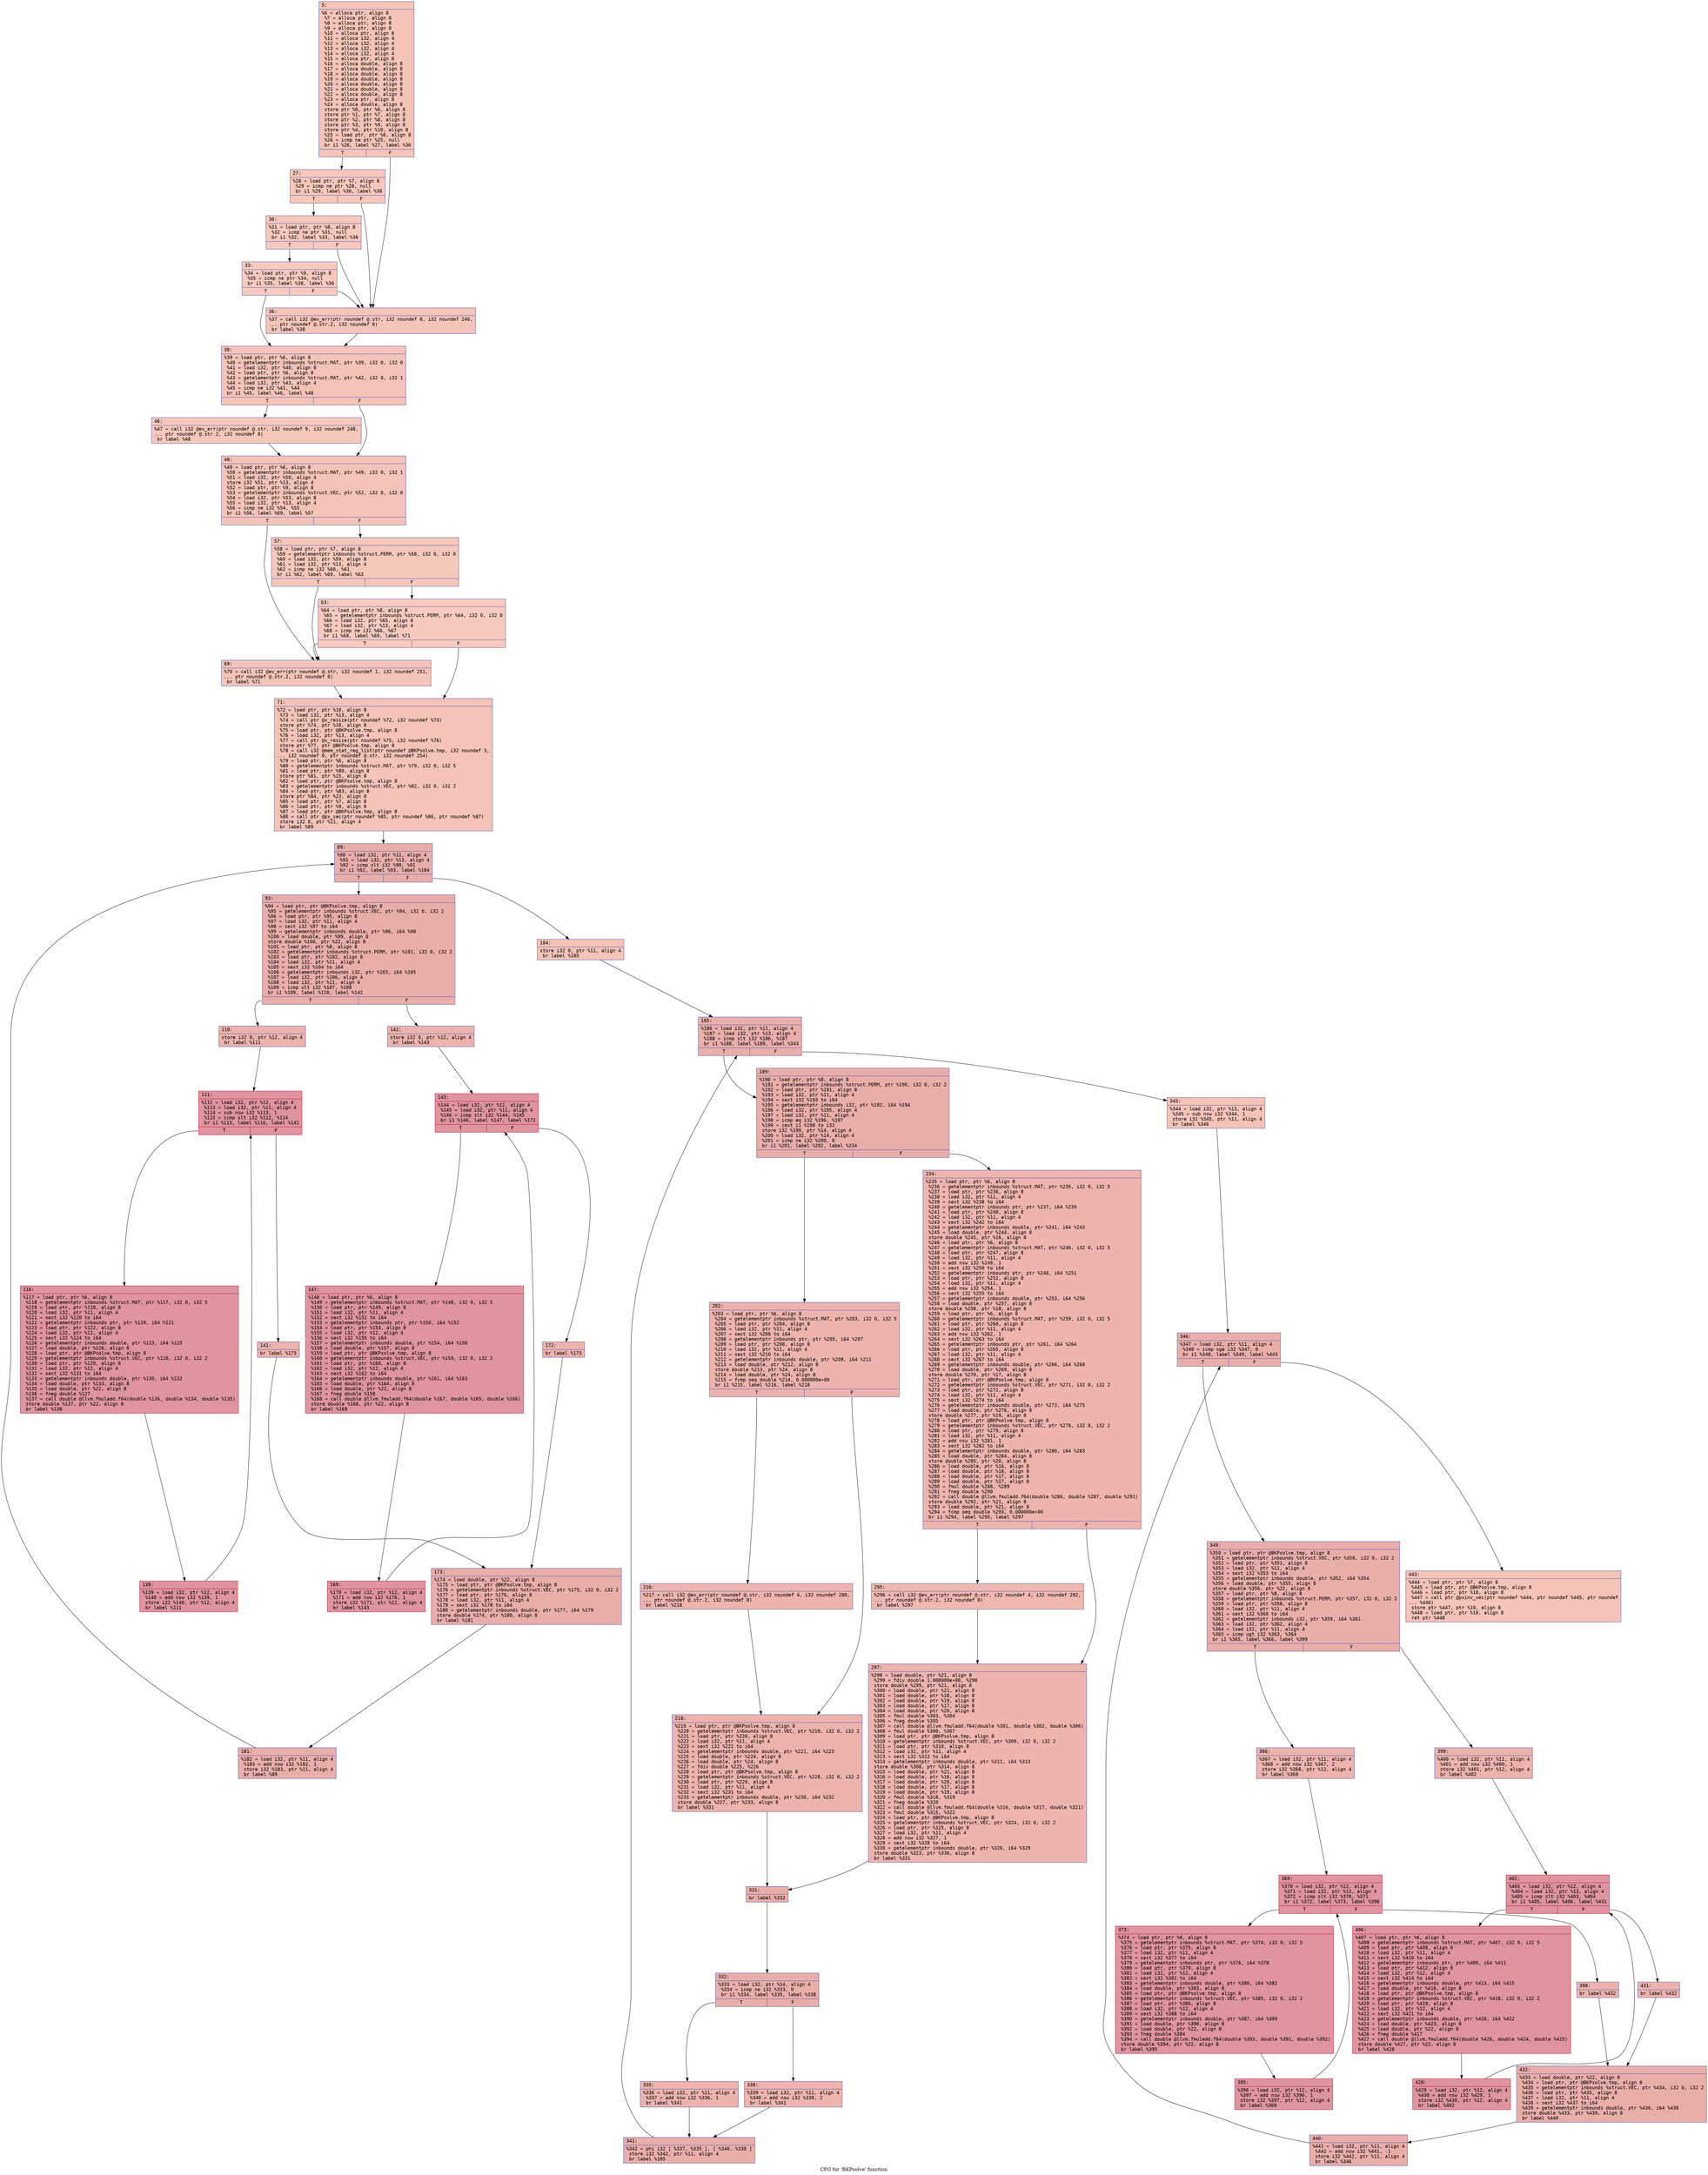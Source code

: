digraph "CFG for 'BKPsolve' function" {
	label="CFG for 'BKPsolve' function";

	Node0x600001813d90 [shape=record,color="#3d50c3ff", style=filled, fillcolor="#e8765c70" fontname="Courier",label="{5:\l|  %6 = alloca ptr, align 8\l  %7 = alloca ptr, align 8\l  %8 = alloca ptr, align 8\l  %9 = alloca ptr, align 8\l  %10 = alloca ptr, align 8\l  %11 = alloca i32, align 4\l  %12 = alloca i32, align 4\l  %13 = alloca i32, align 4\l  %14 = alloca i32, align 4\l  %15 = alloca ptr, align 8\l  %16 = alloca double, align 8\l  %17 = alloca double, align 8\l  %18 = alloca double, align 8\l  %19 = alloca double, align 8\l  %20 = alloca double, align 8\l  %21 = alloca double, align 8\l  %22 = alloca double, align 8\l  %23 = alloca ptr, align 8\l  %24 = alloca double, align 8\l  store ptr %0, ptr %6, align 8\l  store ptr %1, ptr %7, align 8\l  store ptr %2, ptr %8, align 8\l  store ptr %3, ptr %9, align 8\l  store ptr %4, ptr %10, align 8\l  %25 = load ptr, ptr %6, align 8\l  %26 = icmp ne ptr %25, null\l  br i1 %26, label %27, label %36\l|{<s0>T|<s1>F}}"];
	Node0x600001813d90:s0 -> Node0x600001813de0[tooltip="5 -> 27\nProbability 62.50%" ];
	Node0x600001813d90:s1 -> Node0x600001813ed0[tooltip="5 -> 36\nProbability 37.50%" ];
	Node0x600001813de0 [shape=record,color="#3d50c3ff", style=filled, fillcolor="#ec7f6370" fontname="Courier",label="{27:\l|  %28 = load ptr, ptr %7, align 8\l  %29 = icmp ne ptr %28, null\l  br i1 %29, label %30, label %36\l|{<s0>T|<s1>F}}"];
	Node0x600001813de0:s0 -> Node0x600001813e30[tooltip="27 -> 30\nProbability 62.50%" ];
	Node0x600001813de0:s1 -> Node0x600001813ed0[tooltip="27 -> 36\nProbability 37.50%" ];
	Node0x600001813e30 [shape=record,color="#3d50c3ff", style=filled, fillcolor="#ed836670" fontname="Courier",label="{30:\l|  %31 = load ptr, ptr %8, align 8\l  %32 = icmp ne ptr %31, null\l  br i1 %32, label %33, label %36\l|{<s0>T|<s1>F}}"];
	Node0x600001813e30:s0 -> Node0x600001813e80[tooltip="30 -> 33\nProbability 62.50%" ];
	Node0x600001813e30:s1 -> Node0x600001813ed0[tooltip="30 -> 36\nProbability 37.50%" ];
	Node0x600001813e80 [shape=record,color="#3d50c3ff", style=filled, fillcolor="#ef886b70" fontname="Courier",label="{33:\l|  %34 = load ptr, ptr %9, align 8\l  %35 = icmp ne ptr %34, null\l  br i1 %35, label %38, label %36\l|{<s0>T|<s1>F}}"];
	Node0x600001813e80:s0 -> Node0x600001813f20[tooltip="33 -> 38\nProbability 62.50%" ];
	Node0x600001813e80:s1 -> Node0x600001813ed0[tooltip="33 -> 36\nProbability 37.50%" ];
	Node0x600001813ed0 [shape=record,color="#3d50c3ff", style=filled, fillcolor="#e97a5f70" fontname="Courier",label="{36:\l|  %37 = call i32 @ev_err(ptr noundef @.str, i32 noundef 8, i32 noundef 246,\l... ptr noundef @.str.2, i32 noundef 0)\l  br label %38\l}"];
	Node0x600001813ed0 -> Node0x600001813f20[tooltip="36 -> 38\nProbability 100.00%" ];
	Node0x600001813f20 [shape=record,color="#3d50c3ff", style=filled, fillcolor="#e8765c70" fontname="Courier",label="{38:\l|  %39 = load ptr, ptr %6, align 8\l  %40 = getelementptr inbounds %struct.MAT, ptr %39, i32 0, i32 0\l  %41 = load i32, ptr %40, align 8\l  %42 = load ptr, ptr %6, align 8\l  %43 = getelementptr inbounds %struct.MAT, ptr %42, i32 0, i32 1\l  %44 = load i32, ptr %43, align 4\l  %45 = icmp ne i32 %41, %44\l  br i1 %45, label %46, label %48\l|{<s0>T|<s1>F}}"];
	Node0x600001813f20:s0 -> Node0x600001813f70[tooltip="38 -> 46\nProbability 50.00%" ];
	Node0x600001813f20:s1 -> Node0x600001814000[tooltip="38 -> 48\nProbability 50.00%" ];
	Node0x600001813f70 [shape=record,color="#3d50c3ff", style=filled, fillcolor="#ec7f6370" fontname="Courier",label="{46:\l|  %47 = call i32 @ev_err(ptr noundef @.str, i32 noundef 9, i32 noundef 248,\l... ptr noundef @.str.2, i32 noundef 0)\l  br label %48\l}"];
	Node0x600001813f70 -> Node0x600001814000[tooltip="46 -> 48\nProbability 100.00%" ];
	Node0x600001814000 [shape=record,color="#3d50c3ff", style=filled, fillcolor="#e8765c70" fontname="Courier",label="{48:\l|  %49 = load ptr, ptr %6, align 8\l  %50 = getelementptr inbounds %struct.MAT, ptr %49, i32 0, i32 1\l  %51 = load i32, ptr %50, align 4\l  store i32 %51, ptr %13, align 4\l  %52 = load ptr, ptr %9, align 8\l  %53 = getelementptr inbounds %struct.VEC, ptr %52, i32 0, i32 0\l  %54 = load i32, ptr %53, align 8\l  %55 = load i32, ptr %13, align 4\l  %56 = icmp ne i32 %54, %55\l  br i1 %56, label %69, label %57\l|{<s0>T|<s1>F}}"];
	Node0x600001814000:s0 -> Node0x6000018140f0[tooltip="48 -> 69\nProbability 50.00%" ];
	Node0x600001814000:s1 -> Node0x600001814050[tooltip="48 -> 57\nProbability 50.00%" ];
	Node0x600001814050 [shape=record,color="#3d50c3ff", style=filled, fillcolor="#ec7f6370" fontname="Courier",label="{57:\l|  %58 = load ptr, ptr %7, align 8\l  %59 = getelementptr inbounds %struct.PERM, ptr %58, i32 0, i32 0\l  %60 = load i32, ptr %59, align 8\l  %61 = load i32, ptr %13, align 4\l  %62 = icmp ne i32 %60, %61\l  br i1 %62, label %69, label %63\l|{<s0>T|<s1>F}}"];
	Node0x600001814050:s0 -> Node0x6000018140f0[tooltip="57 -> 69\nProbability 50.00%" ];
	Node0x600001814050:s1 -> Node0x6000018140a0[tooltip="57 -> 63\nProbability 50.00%" ];
	Node0x6000018140a0 [shape=record,color="#3d50c3ff", style=filled, fillcolor="#ef886b70" fontname="Courier",label="{63:\l|  %64 = load ptr, ptr %8, align 8\l  %65 = getelementptr inbounds %struct.PERM, ptr %64, i32 0, i32 0\l  %66 = load i32, ptr %65, align 8\l  %67 = load i32, ptr %13, align 4\l  %68 = icmp ne i32 %66, %67\l  br i1 %68, label %69, label %71\l|{<s0>T|<s1>F}}"];
	Node0x6000018140a0:s0 -> Node0x6000018140f0[tooltip="63 -> 69\nProbability 50.00%" ];
	Node0x6000018140a0:s1 -> Node0x600001814140[tooltip="63 -> 71\nProbability 50.00%" ];
	Node0x6000018140f0 [shape=record,color="#3d50c3ff", style=filled, fillcolor="#e97a5f70" fontname="Courier",label="{69:\l|  %70 = call i32 @ev_err(ptr noundef @.str, i32 noundef 1, i32 noundef 251,\l... ptr noundef @.str.2, i32 noundef 0)\l  br label %71\l}"];
	Node0x6000018140f0 -> Node0x600001814140[tooltip="69 -> 71\nProbability 100.00%" ];
	Node0x600001814140 [shape=record,color="#3d50c3ff", style=filled, fillcolor="#e8765c70" fontname="Courier",label="{71:\l|  %72 = load ptr, ptr %10, align 8\l  %73 = load i32, ptr %13, align 4\l  %74 = call ptr @v_resize(ptr noundef %72, i32 noundef %73)\l  store ptr %74, ptr %10, align 8\l  %75 = load ptr, ptr @BKPsolve.tmp, align 8\l  %76 = load i32, ptr %13, align 4\l  %77 = call ptr @v_resize(ptr noundef %75, i32 noundef %76)\l  store ptr %77, ptr @BKPsolve.tmp, align 8\l  %78 = call i32 @mem_stat_reg_list(ptr noundef @BKPsolve.tmp, i32 noundef 3,\l... i32 noundef 0, ptr noundef @.str, i32 noundef 254)\l  %79 = load ptr, ptr %6, align 8\l  %80 = getelementptr inbounds %struct.MAT, ptr %79, i32 0, i32 5\l  %81 = load ptr, ptr %80, align 8\l  store ptr %81, ptr %15, align 8\l  %82 = load ptr, ptr @BKPsolve.tmp, align 8\l  %83 = getelementptr inbounds %struct.VEC, ptr %82, i32 0, i32 2\l  %84 = load ptr, ptr %83, align 8\l  store ptr %84, ptr %23, align 8\l  %85 = load ptr, ptr %7, align 8\l  %86 = load ptr, ptr %9, align 8\l  %87 = load ptr, ptr @BKPsolve.tmp, align 8\l  %88 = call ptr @px_vec(ptr noundef %85, ptr noundef %86, ptr noundef %87)\l  store i32 0, ptr %11, align 4\l  br label %89\l}"];
	Node0x600001814140 -> Node0x600001814190[tooltip="71 -> 89\nProbability 100.00%" ];
	Node0x600001814190 [shape=record,color="#3d50c3ff", style=filled, fillcolor="#d0473d70" fontname="Courier",label="{89:\l|  %90 = load i32, ptr %11, align 4\l  %91 = load i32, ptr %13, align 4\l  %92 = icmp slt i32 %90, %91\l  br i1 %92, label %93, label %184\l|{<s0>T|<s1>F}}"];
	Node0x600001814190:s0 -> Node0x6000018141e0[tooltip="89 -> 93\nProbability 96.88%" ];
	Node0x600001814190:s1 -> Node0x6000018145f0[tooltip="89 -> 184\nProbability 3.12%" ];
	Node0x6000018141e0 [shape=record,color="#3d50c3ff", style=filled, fillcolor="#d0473d70" fontname="Courier",label="{93:\l|  %94 = load ptr, ptr @BKPsolve.tmp, align 8\l  %95 = getelementptr inbounds %struct.VEC, ptr %94, i32 0, i32 2\l  %96 = load ptr, ptr %95, align 8\l  %97 = load i32, ptr %11, align 4\l  %98 = sext i32 %97 to i64\l  %99 = getelementptr inbounds double, ptr %96, i64 %98\l  %100 = load double, ptr %99, align 8\l  store double %100, ptr %22, align 8\l  %101 = load ptr, ptr %8, align 8\l  %102 = getelementptr inbounds %struct.PERM, ptr %101, i32 0, i32 2\l  %103 = load ptr, ptr %102, align 8\l  %104 = load i32, ptr %11, align 4\l  %105 = sext i32 %104 to i64\l  %106 = getelementptr inbounds i32, ptr %103, i64 %105\l  %107 = load i32, ptr %106, align 4\l  %108 = load i32, ptr %11, align 4\l  %109 = icmp ult i32 %107, %108\l  br i1 %109, label %110, label %142\l|{<s0>T|<s1>F}}"];
	Node0x6000018141e0:s0 -> Node0x600001814230[tooltip="93 -> 110\nProbability 50.00%" ];
	Node0x6000018141e0:s1 -> Node0x6000018143c0[tooltip="93 -> 142\nProbability 50.00%" ];
	Node0x600001814230 [shape=record,color="#3d50c3ff", style=filled, fillcolor="#d6524470" fontname="Courier",label="{110:\l|  store i32 0, ptr %12, align 4\l  br label %111\l}"];
	Node0x600001814230 -> Node0x600001814280[tooltip="110 -> 111\nProbability 100.00%" ];
	Node0x600001814280 [shape=record,color="#b70d28ff", style=filled, fillcolor="#b70d2870" fontname="Courier",label="{111:\l|  %112 = load i32, ptr %12, align 4\l  %113 = load i32, ptr %11, align 4\l  %114 = sub nsw i32 %113, 1\l  %115 = icmp slt i32 %112, %114\l  br i1 %115, label %116, label %141\l|{<s0>T|<s1>F}}"];
	Node0x600001814280:s0 -> Node0x6000018142d0[tooltip="111 -> 116\nProbability 96.88%" ];
	Node0x600001814280:s1 -> Node0x600001814370[tooltip="111 -> 141\nProbability 3.12%" ];
	Node0x6000018142d0 [shape=record,color="#b70d28ff", style=filled, fillcolor="#b70d2870" fontname="Courier",label="{116:\l|  %117 = load ptr, ptr %6, align 8\l  %118 = getelementptr inbounds %struct.MAT, ptr %117, i32 0, i32 5\l  %119 = load ptr, ptr %118, align 8\l  %120 = load i32, ptr %11, align 4\l  %121 = sext i32 %120 to i64\l  %122 = getelementptr inbounds ptr, ptr %119, i64 %121\l  %123 = load ptr, ptr %122, align 8\l  %124 = load i32, ptr %12, align 4\l  %125 = sext i32 %124 to i64\l  %126 = getelementptr inbounds double, ptr %123, i64 %125\l  %127 = load double, ptr %126, align 8\l  %128 = load ptr, ptr @BKPsolve.tmp, align 8\l  %129 = getelementptr inbounds %struct.VEC, ptr %128, i32 0, i32 2\l  %130 = load ptr, ptr %129, align 8\l  %131 = load i32, ptr %12, align 4\l  %132 = sext i32 %131 to i64\l  %133 = getelementptr inbounds double, ptr %130, i64 %132\l  %134 = load double, ptr %133, align 8\l  %135 = load double, ptr %22, align 8\l  %136 = fneg double %127\l  %137 = call double @llvm.fmuladd.f64(double %136, double %134, double %135)\l  store double %137, ptr %22, align 8\l  br label %138\l}"];
	Node0x6000018142d0 -> Node0x600001814320[tooltip="116 -> 138\nProbability 100.00%" ];
	Node0x600001814320 [shape=record,color="#b70d28ff", style=filled, fillcolor="#b70d2870" fontname="Courier",label="{138:\l|  %139 = load i32, ptr %12, align 4\l  %140 = add nsw i32 %139, 1\l  store i32 %140, ptr %12, align 4\l  br label %111\l}"];
	Node0x600001814320 -> Node0x600001814280[tooltip="138 -> 111\nProbability 100.00%" ];
	Node0x600001814370 [shape=record,color="#3d50c3ff", style=filled, fillcolor="#d6524470" fontname="Courier",label="{141:\l|  br label %173\l}"];
	Node0x600001814370 -> Node0x600001814550[tooltip="141 -> 173\nProbability 100.00%" ];
	Node0x6000018143c0 [shape=record,color="#3d50c3ff", style=filled, fillcolor="#d6524470" fontname="Courier",label="{142:\l|  store i32 0, ptr %12, align 4\l  br label %143\l}"];
	Node0x6000018143c0 -> Node0x600001814410[tooltip="142 -> 143\nProbability 100.00%" ];
	Node0x600001814410 [shape=record,color="#b70d28ff", style=filled, fillcolor="#b70d2870" fontname="Courier",label="{143:\l|  %144 = load i32, ptr %12, align 4\l  %145 = load i32, ptr %11, align 4\l  %146 = icmp slt i32 %144, %145\l  br i1 %146, label %147, label %172\l|{<s0>T|<s1>F}}"];
	Node0x600001814410:s0 -> Node0x600001814460[tooltip="143 -> 147\nProbability 96.88%" ];
	Node0x600001814410:s1 -> Node0x600001814500[tooltip="143 -> 172\nProbability 3.12%" ];
	Node0x600001814460 [shape=record,color="#b70d28ff", style=filled, fillcolor="#b70d2870" fontname="Courier",label="{147:\l|  %148 = load ptr, ptr %6, align 8\l  %149 = getelementptr inbounds %struct.MAT, ptr %148, i32 0, i32 5\l  %150 = load ptr, ptr %149, align 8\l  %151 = load i32, ptr %11, align 4\l  %152 = sext i32 %151 to i64\l  %153 = getelementptr inbounds ptr, ptr %150, i64 %152\l  %154 = load ptr, ptr %153, align 8\l  %155 = load i32, ptr %12, align 4\l  %156 = sext i32 %155 to i64\l  %157 = getelementptr inbounds double, ptr %154, i64 %156\l  %158 = load double, ptr %157, align 8\l  %159 = load ptr, ptr @BKPsolve.tmp, align 8\l  %160 = getelementptr inbounds %struct.VEC, ptr %159, i32 0, i32 2\l  %161 = load ptr, ptr %160, align 8\l  %162 = load i32, ptr %12, align 4\l  %163 = sext i32 %162 to i64\l  %164 = getelementptr inbounds double, ptr %161, i64 %163\l  %165 = load double, ptr %164, align 8\l  %166 = load double, ptr %22, align 8\l  %167 = fneg double %158\l  %168 = call double @llvm.fmuladd.f64(double %167, double %165, double %166)\l  store double %168, ptr %22, align 8\l  br label %169\l}"];
	Node0x600001814460 -> Node0x6000018144b0[tooltip="147 -> 169\nProbability 100.00%" ];
	Node0x6000018144b0 [shape=record,color="#b70d28ff", style=filled, fillcolor="#b70d2870" fontname="Courier",label="{169:\l|  %170 = load i32, ptr %12, align 4\l  %171 = add nsw i32 %170, 1\l  store i32 %171, ptr %12, align 4\l  br label %143\l}"];
	Node0x6000018144b0 -> Node0x600001814410[tooltip="169 -> 143\nProbability 100.00%" ];
	Node0x600001814500 [shape=record,color="#3d50c3ff", style=filled, fillcolor="#d6524470" fontname="Courier",label="{172:\l|  br label %173\l}"];
	Node0x600001814500 -> Node0x600001814550[tooltip="172 -> 173\nProbability 100.00%" ];
	Node0x600001814550 [shape=record,color="#3d50c3ff", style=filled, fillcolor="#d0473d70" fontname="Courier",label="{173:\l|  %174 = load double, ptr %22, align 8\l  %175 = load ptr, ptr @BKPsolve.tmp, align 8\l  %176 = getelementptr inbounds %struct.VEC, ptr %175, i32 0, i32 2\l  %177 = load ptr, ptr %176, align 8\l  %178 = load i32, ptr %11, align 4\l  %179 = sext i32 %178 to i64\l  %180 = getelementptr inbounds double, ptr %177, i64 %179\l  store double %174, ptr %180, align 8\l  br label %181\l}"];
	Node0x600001814550 -> Node0x6000018145a0[tooltip="173 -> 181\nProbability 100.00%" ];
	Node0x6000018145a0 [shape=record,color="#3d50c3ff", style=filled, fillcolor="#d0473d70" fontname="Courier",label="{181:\l|  %182 = load i32, ptr %11, align 4\l  %183 = add nsw i32 %182, 1\l  store i32 %183, ptr %11, align 4\l  br label %89\l}"];
	Node0x6000018145a0 -> Node0x600001814190[tooltip="181 -> 89\nProbability 100.00%" ];
	Node0x6000018145f0 [shape=record,color="#3d50c3ff", style=filled, fillcolor="#e8765c70" fontname="Courier",label="{184:\l|  store i32 0, ptr %11, align 4\l  br label %185\l}"];
	Node0x6000018145f0 -> Node0x600001814640[tooltip="184 -> 185\nProbability 100.00%" ];
	Node0x600001814640 [shape=record,color="#3d50c3ff", style=filled, fillcolor="#d0473d70" fontname="Courier",label="{185:\l|  %186 = load i32, ptr %11, align 4\l  %187 = load i32, ptr %13, align 4\l  %188 = icmp slt i32 %186, %187\l  br i1 %188, label %189, label %343\l|{<s0>T|<s1>F}}"];
	Node0x600001814640:s0 -> Node0x600001814690[tooltip="185 -> 189\nProbability 96.88%" ];
	Node0x600001814640:s1 -> Node0x600001814a50[tooltip="185 -> 343\nProbability 3.12%" ];
	Node0x600001814690 [shape=record,color="#3d50c3ff", style=filled, fillcolor="#d0473d70" fontname="Courier",label="{189:\l|  %190 = load ptr, ptr %8, align 8\l  %191 = getelementptr inbounds %struct.PERM, ptr %190, i32 0, i32 2\l  %192 = load ptr, ptr %191, align 8\l  %193 = load i32, ptr %11, align 4\l  %194 = sext i32 %193 to i64\l  %195 = getelementptr inbounds i32, ptr %192, i64 %194\l  %196 = load i32, ptr %195, align 4\l  %197 = load i32, ptr %11, align 4\l  %198 = icmp eq i32 %196, %197\l  %199 = zext i1 %198 to i32\l  store i32 %199, ptr %14, align 4\l  %200 = load i32, ptr %14, align 4\l  %201 = icmp ne i32 %200, 0\l  br i1 %201, label %202, label %234\l|{<s0>T|<s1>F}}"];
	Node0x600001814690:s0 -> Node0x6000018146e0[tooltip="189 -> 202\nProbability 62.50%" ];
	Node0x600001814690:s1 -> Node0x6000018147d0[tooltip="189 -> 234\nProbability 37.50%" ];
	Node0x6000018146e0 [shape=record,color="#3d50c3ff", style=filled, fillcolor="#d6524470" fontname="Courier",label="{202:\l|  %203 = load ptr, ptr %6, align 8\l  %204 = getelementptr inbounds %struct.MAT, ptr %203, i32 0, i32 5\l  %205 = load ptr, ptr %204, align 8\l  %206 = load i32, ptr %11, align 4\l  %207 = sext i32 %206 to i64\l  %208 = getelementptr inbounds ptr, ptr %205, i64 %207\l  %209 = load ptr, ptr %208, align 8\l  %210 = load i32, ptr %11, align 4\l  %211 = sext i32 %210 to i64\l  %212 = getelementptr inbounds double, ptr %209, i64 %211\l  %213 = load double, ptr %212, align 8\l  store double %213, ptr %24, align 8\l  %214 = load double, ptr %24, align 8\l  %215 = fcmp oeq double %214, 0.000000e+00\l  br i1 %215, label %216, label %218\l|{<s0>T|<s1>F}}"];
	Node0x6000018146e0:s0 -> Node0x600001814730[tooltip="202 -> 216\nProbability 62.50%" ];
	Node0x6000018146e0:s1 -> Node0x600001814780[tooltip="202 -> 218\nProbability 37.50%" ];
	Node0x600001814730 [shape=record,color="#3d50c3ff", style=filled, fillcolor="#d8564670" fontname="Courier",label="{216:\l|  %217 = call i32 @ev_err(ptr noundef @.str, i32 noundef 4, i32 noundef 280,\l... ptr noundef @.str.2, i32 noundef 0)\l  br label %218\l}"];
	Node0x600001814730 -> Node0x600001814780[tooltip="216 -> 218\nProbability 100.00%" ];
	Node0x600001814780 [shape=record,color="#3d50c3ff", style=filled, fillcolor="#d6524470" fontname="Courier",label="{218:\l|  %219 = load ptr, ptr @BKPsolve.tmp, align 8\l  %220 = getelementptr inbounds %struct.VEC, ptr %219, i32 0, i32 2\l  %221 = load ptr, ptr %220, align 8\l  %222 = load i32, ptr %11, align 4\l  %223 = sext i32 %222 to i64\l  %224 = getelementptr inbounds double, ptr %221, i64 %223\l  %225 = load double, ptr %224, align 8\l  %226 = load double, ptr %24, align 8\l  %227 = fdiv double %225, %226\l  %228 = load ptr, ptr @BKPsolve.tmp, align 8\l  %229 = getelementptr inbounds %struct.VEC, ptr %228, i32 0, i32 2\l  %230 = load ptr, ptr %229, align 8\l  %231 = load i32, ptr %11, align 4\l  %232 = sext i32 %231 to i64\l  %233 = getelementptr inbounds double, ptr %230, i64 %232\l  store double %227, ptr %233, align 8\l  br label %331\l}"];
	Node0x600001814780 -> Node0x6000018148c0[tooltip="218 -> 331\nProbability 100.00%" ];
	Node0x6000018147d0 [shape=record,color="#3d50c3ff", style=filled, fillcolor="#d8564670" fontname="Courier",label="{234:\l|  %235 = load ptr, ptr %6, align 8\l  %236 = getelementptr inbounds %struct.MAT, ptr %235, i32 0, i32 5\l  %237 = load ptr, ptr %236, align 8\l  %238 = load i32, ptr %11, align 4\l  %239 = sext i32 %238 to i64\l  %240 = getelementptr inbounds ptr, ptr %237, i64 %239\l  %241 = load ptr, ptr %240, align 8\l  %242 = load i32, ptr %11, align 4\l  %243 = sext i32 %242 to i64\l  %244 = getelementptr inbounds double, ptr %241, i64 %243\l  %245 = load double, ptr %244, align 8\l  store double %245, ptr %16, align 8\l  %246 = load ptr, ptr %6, align 8\l  %247 = getelementptr inbounds %struct.MAT, ptr %246, i32 0, i32 5\l  %248 = load ptr, ptr %247, align 8\l  %249 = load i32, ptr %11, align 4\l  %250 = add nsw i32 %249, 1\l  %251 = sext i32 %250 to i64\l  %252 = getelementptr inbounds ptr, ptr %248, i64 %251\l  %253 = load ptr, ptr %252, align 8\l  %254 = load i32, ptr %11, align 4\l  %255 = add nsw i32 %254, 1\l  %256 = sext i32 %255 to i64\l  %257 = getelementptr inbounds double, ptr %253, i64 %256\l  %258 = load double, ptr %257, align 8\l  store double %258, ptr %18, align 8\l  %259 = load ptr, ptr %6, align 8\l  %260 = getelementptr inbounds %struct.MAT, ptr %259, i32 0, i32 5\l  %261 = load ptr, ptr %260, align 8\l  %262 = load i32, ptr %11, align 4\l  %263 = add nsw i32 %262, 1\l  %264 = sext i32 %263 to i64\l  %265 = getelementptr inbounds ptr, ptr %261, i64 %264\l  %266 = load ptr, ptr %265, align 8\l  %267 = load i32, ptr %11, align 4\l  %268 = sext i32 %267 to i64\l  %269 = getelementptr inbounds double, ptr %266, i64 %268\l  %270 = load double, ptr %269, align 8\l  store double %270, ptr %17, align 8\l  %271 = load ptr, ptr @BKPsolve.tmp, align 8\l  %272 = getelementptr inbounds %struct.VEC, ptr %271, i32 0, i32 2\l  %273 = load ptr, ptr %272, align 8\l  %274 = load i32, ptr %11, align 4\l  %275 = sext i32 %274 to i64\l  %276 = getelementptr inbounds double, ptr %273, i64 %275\l  %277 = load double, ptr %276, align 8\l  store double %277, ptr %19, align 8\l  %278 = load ptr, ptr @BKPsolve.tmp, align 8\l  %279 = getelementptr inbounds %struct.VEC, ptr %278, i32 0, i32 2\l  %280 = load ptr, ptr %279, align 8\l  %281 = load i32, ptr %11, align 4\l  %282 = add nsw i32 %281, 1\l  %283 = sext i32 %282 to i64\l  %284 = getelementptr inbounds double, ptr %280, i64 %283\l  %285 = load double, ptr %284, align 8\l  store double %285, ptr %20, align 8\l  %286 = load double, ptr %16, align 8\l  %287 = load double, ptr %18, align 8\l  %288 = load double, ptr %17, align 8\l  %289 = load double, ptr %17, align 8\l  %290 = fmul double %288, %289\l  %291 = fneg double %290\l  %292 = call double @llvm.fmuladd.f64(double %286, double %287, double %291)\l  store double %292, ptr %21, align 8\l  %293 = load double, ptr %21, align 8\l  %294 = fcmp oeq double %293, 0.000000e+00\l  br i1 %294, label %295, label %297\l|{<s0>T|<s1>F}}"];
	Node0x6000018147d0:s0 -> Node0x600001814820[tooltip="234 -> 295\nProbability 62.50%" ];
	Node0x6000018147d0:s1 -> Node0x600001814870[tooltip="234 -> 297\nProbability 37.50%" ];
	Node0x600001814820 [shape=record,color="#3d50c3ff", style=filled, fillcolor="#dc5d4a70" fontname="Courier",label="{295:\l|  %296 = call i32 @ev_err(ptr noundef @.str, i32 noundef 4, i32 noundef 292,\l... ptr noundef @.str.2, i32 noundef 0)\l  br label %297\l}"];
	Node0x600001814820 -> Node0x600001814870[tooltip="295 -> 297\nProbability 100.00%" ];
	Node0x600001814870 [shape=record,color="#3d50c3ff", style=filled, fillcolor="#d8564670" fontname="Courier",label="{297:\l|  %298 = load double, ptr %21, align 8\l  %299 = fdiv double 1.000000e+00, %298\l  store double %299, ptr %21, align 8\l  %300 = load double, ptr %21, align 8\l  %301 = load double, ptr %18, align 8\l  %302 = load double, ptr %19, align 8\l  %303 = load double, ptr %17, align 8\l  %304 = load double, ptr %20, align 8\l  %305 = fmul double %303, %304\l  %306 = fneg double %305\l  %307 = call double @llvm.fmuladd.f64(double %301, double %302, double %306)\l  %308 = fmul double %300, %307\l  %309 = load ptr, ptr @BKPsolve.tmp, align 8\l  %310 = getelementptr inbounds %struct.VEC, ptr %309, i32 0, i32 2\l  %311 = load ptr, ptr %310, align 8\l  %312 = load i32, ptr %11, align 4\l  %313 = sext i32 %312 to i64\l  %314 = getelementptr inbounds double, ptr %311, i64 %313\l  store double %308, ptr %314, align 8\l  %315 = load double, ptr %21, align 8\l  %316 = load double, ptr %16, align 8\l  %317 = load double, ptr %20, align 8\l  %318 = load double, ptr %17, align 8\l  %319 = load double, ptr %19, align 8\l  %320 = fmul double %318, %319\l  %321 = fneg double %320\l  %322 = call double @llvm.fmuladd.f64(double %316, double %317, double %321)\l  %323 = fmul double %315, %322\l  %324 = load ptr, ptr @BKPsolve.tmp, align 8\l  %325 = getelementptr inbounds %struct.VEC, ptr %324, i32 0, i32 2\l  %326 = load ptr, ptr %325, align 8\l  %327 = load i32, ptr %11, align 4\l  %328 = add nsw i32 %327, 1\l  %329 = sext i32 %328 to i64\l  %330 = getelementptr inbounds double, ptr %326, i64 %329\l  store double %323, ptr %330, align 8\l  br label %331\l}"];
	Node0x600001814870 -> Node0x6000018148c0[tooltip="297 -> 331\nProbability 100.00%" ];
	Node0x6000018148c0 [shape=record,color="#3d50c3ff", style=filled, fillcolor="#d0473d70" fontname="Courier",label="{331:\l|  br label %332\l}"];
	Node0x6000018148c0 -> Node0x600001814910[tooltip="331 -> 332\nProbability 100.00%" ];
	Node0x600001814910 [shape=record,color="#3d50c3ff", style=filled, fillcolor="#d0473d70" fontname="Courier",label="{332:\l|  %333 = load i32, ptr %14, align 4\l  %334 = icmp ne i32 %333, 0\l  br i1 %334, label %335, label %338\l|{<s0>T|<s1>F}}"];
	Node0x600001814910:s0 -> Node0x600001814960[tooltip="332 -> 335\nProbability 62.50%" ];
	Node0x600001814910:s1 -> Node0x6000018149b0[tooltip="332 -> 338\nProbability 37.50%" ];
	Node0x600001814960 [shape=record,color="#3d50c3ff", style=filled, fillcolor="#d6524470" fontname="Courier",label="{335:\l|  %336 = load i32, ptr %11, align 4\l  %337 = add nsw i32 %336, 1\l  br label %341\l}"];
	Node0x600001814960 -> Node0x600001814a00[tooltip="335 -> 341\nProbability 100.00%" ];
	Node0x6000018149b0 [shape=record,color="#3d50c3ff", style=filled, fillcolor="#d8564670" fontname="Courier",label="{338:\l|  %339 = load i32, ptr %11, align 4\l  %340 = add nsw i32 %339, 2\l  br label %341\l}"];
	Node0x6000018149b0 -> Node0x600001814a00[tooltip="338 -> 341\nProbability 100.00%" ];
	Node0x600001814a00 [shape=record,color="#3d50c3ff", style=filled, fillcolor="#d0473d70" fontname="Courier",label="{341:\l|  %342 = phi i32 [ %337, %335 ], [ %340, %338 ]\l  store i32 %342, ptr %11, align 4\l  br label %185\l}"];
	Node0x600001814a00 -> Node0x600001814640[tooltip="341 -> 185\nProbability 100.00%" ];
	Node0x600001814a50 [shape=record,color="#3d50c3ff", style=filled, fillcolor="#e8765c70" fontname="Courier",label="{343:\l|  %344 = load i32, ptr %13, align 4\l  %345 = sub nsw i32 %344, 1\l  store i32 %345, ptr %11, align 4\l  br label %346\l}"];
	Node0x600001814a50 -> Node0x600001814aa0[tooltip="343 -> 346\nProbability 100.00%" ];
	Node0x600001814aa0 [shape=record,color="#3d50c3ff", style=filled, fillcolor="#d0473d70" fontname="Courier",label="{346:\l|  %347 = load i32, ptr %11, align 4\l  %348 = icmp sge i32 %347, 0\l  br i1 %348, label %349, label %443\l|{<s0>T|<s1>F}}"];
	Node0x600001814aa0:s0 -> Node0x600001814af0[tooltip="346 -> 349\nProbability 96.88%" ];
	Node0x600001814aa0:s1 -> Node0x600001814f00[tooltip="346 -> 443\nProbability 3.12%" ];
	Node0x600001814af0 [shape=record,color="#3d50c3ff", style=filled, fillcolor="#d0473d70" fontname="Courier",label="{349:\l|  %350 = load ptr, ptr @BKPsolve.tmp, align 8\l  %351 = getelementptr inbounds %struct.VEC, ptr %350, i32 0, i32 2\l  %352 = load ptr, ptr %351, align 8\l  %353 = load i32, ptr %11, align 4\l  %354 = sext i32 %353 to i64\l  %355 = getelementptr inbounds double, ptr %352, i64 %354\l  %356 = load double, ptr %355, align 8\l  store double %356, ptr %22, align 8\l  %357 = load ptr, ptr %8, align 8\l  %358 = getelementptr inbounds %struct.PERM, ptr %357, i32 0, i32 2\l  %359 = load ptr, ptr %358, align 8\l  %360 = load i32, ptr %11, align 4\l  %361 = sext i32 %360 to i64\l  %362 = getelementptr inbounds i32, ptr %359, i64 %361\l  %363 = load i32, ptr %362, align 4\l  %364 = load i32, ptr %11, align 4\l  %365 = icmp ugt i32 %363, %364\l  br i1 %365, label %366, label %399\l|{<s0>T|<s1>F}}"];
	Node0x600001814af0:s0 -> Node0x600001814b40[tooltip="349 -> 366\nProbability 50.00%" ];
	Node0x600001814af0:s1 -> Node0x600001814cd0[tooltip="349 -> 399\nProbability 50.00%" ];
	Node0x600001814b40 [shape=record,color="#3d50c3ff", style=filled, fillcolor="#d6524470" fontname="Courier",label="{366:\l|  %367 = load i32, ptr %11, align 4\l  %368 = add nsw i32 %367, 2\l  store i32 %368, ptr %12, align 4\l  br label %369\l}"];
	Node0x600001814b40 -> Node0x600001814b90[tooltip="366 -> 369\nProbability 100.00%" ];
	Node0x600001814b90 [shape=record,color="#b70d28ff", style=filled, fillcolor="#b70d2870" fontname="Courier",label="{369:\l|  %370 = load i32, ptr %12, align 4\l  %371 = load i32, ptr %13, align 4\l  %372 = icmp slt i32 %370, %371\l  br i1 %372, label %373, label %398\l|{<s0>T|<s1>F}}"];
	Node0x600001814b90:s0 -> Node0x600001814be0[tooltip="369 -> 373\nProbability 96.88%" ];
	Node0x600001814b90:s1 -> Node0x600001814c80[tooltip="369 -> 398\nProbability 3.12%" ];
	Node0x600001814be0 [shape=record,color="#b70d28ff", style=filled, fillcolor="#b70d2870" fontname="Courier",label="{373:\l|  %374 = load ptr, ptr %6, align 8\l  %375 = getelementptr inbounds %struct.MAT, ptr %374, i32 0, i32 5\l  %376 = load ptr, ptr %375, align 8\l  %377 = load i32, ptr %11, align 4\l  %378 = sext i32 %377 to i64\l  %379 = getelementptr inbounds ptr, ptr %376, i64 %378\l  %380 = load ptr, ptr %379, align 8\l  %381 = load i32, ptr %12, align 4\l  %382 = sext i32 %381 to i64\l  %383 = getelementptr inbounds double, ptr %380, i64 %382\l  %384 = load double, ptr %383, align 8\l  %385 = load ptr, ptr @BKPsolve.tmp, align 8\l  %386 = getelementptr inbounds %struct.VEC, ptr %385, i32 0, i32 2\l  %387 = load ptr, ptr %386, align 8\l  %388 = load i32, ptr %12, align 4\l  %389 = sext i32 %388 to i64\l  %390 = getelementptr inbounds double, ptr %387, i64 %389\l  %391 = load double, ptr %390, align 8\l  %392 = load double, ptr %22, align 8\l  %393 = fneg double %384\l  %394 = call double @llvm.fmuladd.f64(double %393, double %391, double %392)\l  store double %394, ptr %22, align 8\l  br label %395\l}"];
	Node0x600001814be0 -> Node0x600001814c30[tooltip="373 -> 395\nProbability 100.00%" ];
	Node0x600001814c30 [shape=record,color="#b70d28ff", style=filled, fillcolor="#b70d2870" fontname="Courier",label="{395:\l|  %396 = load i32, ptr %12, align 4\l  %397 = add nsw i32 %396, 1\l  store i32 %397, ptr %12, align 4\l  br label %369\l}"];
	Node0x600001814c30 -> Node0x600001814b90[tooltip="395 -> 369\nProbability 100.00%" ];
	Node0x600001814c80 [shape=record,color="#3d50c3ff", style=filled, fillcolor="#d6524470" fontname="Courier",label="{398:\l|  br label %432\l}"];
	Node0x600001814c80 -> Node0x600001814e60[tooltip="398 -> 432\nProbability 100.00%" ];
	Node0x600001814cd0 [shape=record,color="#3d50c3ff", style=filled, fillcolor="#d6524470" fontname="Courier",label="{399:\l|  %400 = load i32, ptr %11, align 4\l  %401 = add nsw i32 %400, 1\l  store i32 %401, ptr %12, align 4\l  br label %402\l}"];
	Node0x600001814cd0 -> Node0x600001814d20[tooltip="399 -> 402\nProbability 100.00%" ];
	Node0x600001814d20 [shape=record,color="#b70d28ff", style=filled, fillcolor="#b70d2870" fontname="Courier",label="{402:\l|  %403 = load i32, ptr %12, align 4\l  %404 = load i32, ptr %13, align 4\l  %405 = icmp slt i32 %403, %404\l  br i1 %405, label %406, label %431\l|{<s0>T|<s1>F}}"];
	Node0x600001814d20:s0 -> Node0x600001814d70[tooltip="402 -> 406\nProbability 96.88%" ];
	Node0x600001814d20:s1 -> Node0x600001814e10[tooltip="402 -> 431\nProbability 3.12%" ];
	Node0x600001814d70 [shape=record,color="#b70d28ff", style=filled, fillcolor="#b70d2870" fontname="Courier",label="{406:\l|  %407 = load ptr, ptr %6, align 8\l  %408 = getelementptr inbounds %struct.MAT, ptr %407, i32 0, i32 5\l  %409 = load ptr, ptr %408, align 8\l  %410 = load i32, ptr %11, align 4\l  %411 = sext i32 %410 to i64\l  %412 = getelementptr inbounds ptr, ptr %409, i64 %411\l  %413 = load ptr, ptr %412, align 8\l  %414 = load i32, ptr %12, align 4\l  %415 = sext i32 %414 to i64\l  %416 = getelementptr inbounds double, ptr %413, i64 %415\l  %417 = load double, ptr %416, align 8\l  %418 = load ptr, ptr @BKPsolve.tmp, align 8\l  %419 = getelementptr inbounds %struct.VEC, ptr %418, i32 0, i32 2\l  %420 = load ptr, ptr %419, align 8\l  %421 = load i32, ptr %12, align 4\l  %422 = sext i32 %421 to i64\l  %423 = getelementptr inbounds double, ptr %420, i64 %422\l  %424 = load double, ptr %423, align 8\l  %425 = load double, ptr %22, align 8\l  %426 = fneg double %417\l  %427 = call double @llvm.fmuladd.f64(double %426, double %424, double %425)\l  store double %427, ptr %22, align 8\l  br label %428\l}"];
	Node0x600001814d70 -> Node0x600001814dc0[tooltip="406 -> 428\nProbability 100.00%" ];
	Node0x600001814dc0 [shape=record,color="#b70d28ff", style=filled, fillcolor="#b70d2870" fontname="Courier",label="{428:\l|  %429 = load i32, ptr %12, align 4\l  %430 = add nsw i32 %429, 1\l  store i32 %430, ptr %12, align 4\l  br label %402\l}"];
	Node0x600001814dc0 -> Node0x600001814d20[tooltip="428 -> 402\nProbability 100.00%" ];
	Node0x600001814e10 [shape=record,color="#3d50c3ff", style=filled, fillcolor="#d6524470" fontname="Courier",label="{431:\l|  br label %432\l}"];
	Node0x600001814e10 -> Node0x600001814e60[tooltip="431 -> 432\nProbability 100.00%" ];
	Node0x600001814e60 [shape=record,color="#3d50c3ff", style=filled, fillcolor="#d0473d70" fontname="Courier",label="{432:\l|  %433 = load double, ptr %22, align 8\l  %434 = load ptr, ptr @BKPsolve.tmp, align 8\l  %435 = getelementptr inbounds %struct.VEC, ptr %434, i32 0, i32 2\l  %436 = load ptr, ptr %435, align 8\l  %437 = load i32, ptr %11, align 4\l  %438 = sext i32 %437 to i64\l  %439 = getelementptr inbounds double, ptr %436, i64 %438\l  store double %433, ptr %439, align 8\l  br label %440\l}"];
	Node0x600001814e60 -> Node0x600001814eb0[tooltip="432 -> 440\nProbability 100.00%" ];
	Node0x600001814eb0 [shape=record,color="#3d50c3ff", style=filled, fillcolor="#d0473d70" fontname="Courier",label="{440:\l|  %441 = load i32, ptr %11, align 4\l  %442 = add nsw i32 %441, -1\l  store i32 %442, ptr %11, align 4\l  br label %346\l}"];
	Node0x600001814eb0 -> Node0x600001814aa0[tooltip="440 -> 346\nProbability 100.00%" ];
	Node0x600001814f00 [shape=record,color="#3d50c3ff", style=filled, fillcolor="#e8765c70" fontname="Courier",label="{443:\l|  %444 = load ptr, ptr %7, align 8\l  %445 = load ptr, ptr @BKPsolve.tmp, align 8\l  %446 = load ptr, ptr %10, align 8\l  %447 = call ptr @pxinv_vec(ptr noundef %444, ptr noundef %445, ptr noundef\l... %446)\l  store ptr %447, ptr %10, align 8\l  %448 = load ptr, ptr %10, align 8\l  ret ptr %448\l}"];
}
